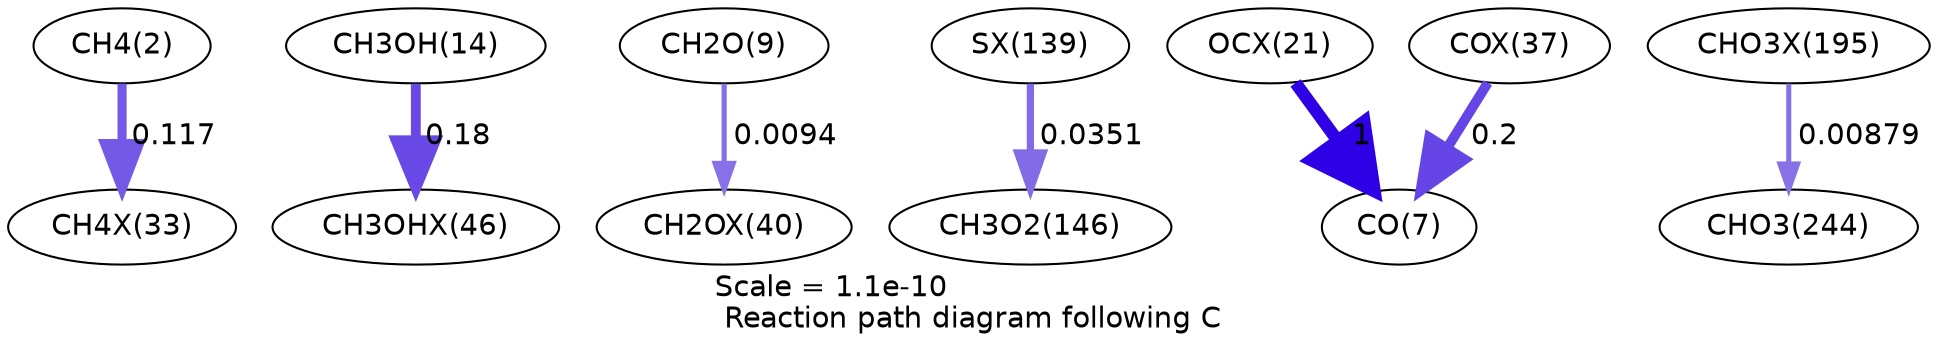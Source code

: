 digraph reaction_paths {
center=1;
s4 -> s43[fontname="Helvetica", penwidth=4.38, arrowsize=2.19, color="0.7, 0.617, 0.9"
, label=" 0.117"];
s16 -> s53[fontname="Helvetica", penwidth=4.71, arrowsize=2.35, color="0.7, 0.68, 0.9"
, label=" 0.18"];
s11 -> s50[fontname="Helvetica", penwidth=2.48, arrowsize=1.24, color="0.7, 0.509, 0.9"
, label=" 0.0094"];
s57 -> s29[fontname="Helvetica", penwidth=3.47, arrowsize=1.74, color="0.7, 0.535, 0.9"
, label=" 0.0351"];
s36 -> s9[fontname="Helvetica", penwidth=6, arrowsize=3, color="0.7, 1.5, 0.9"
, label=" 1"];
s47 -> s9[fontname="Helvetica", penwidth=4.78, arrowsize=2.39, color="0.7, 0.7, 0.9"
, label=" 0.2"];
s60 -> s32[fontname="Helvetica", penwidth=2.43, arrowsize=1.21, color="0.7, 0.509, 0.9"
, label=" 0.00879"];
s4 [ fontname="Helvetica", label="CH4(2)"];
s9 [ fontname="Helvetica", label="CO(7)"];
s11 [ fontname="Helvetica", label="CH2O(9)"];
s16 [ fontname="Helvetica", label="CH3OH(14)"];
s29 [ fontname="Helvetica", label="CH3O2(146)"];
s32 [ fontname="Helvetica", label="CHO3(244)"];
s36 [ fontname="Helvetica", label="OCX(21)"];
s43 [ fontname="Helvetica", label="CH4X(33)"];
s47 [ fontname="Helvetica", label="COX(37)"];
s50 [ fontname="Helvetica", label="CH2OX(40)"];
s53 [ fontname="Helvetica", label="CH3OHX(46)"];
s57 [ fontname="Helvetica", label="SX(139)"];
s60 [ fontname="Helvetica", label="CHO3X(195)"];
 label = "Scale = 1.1e-10\l Reaction path diagram following C";
 fontname = "Helvetica";
}
